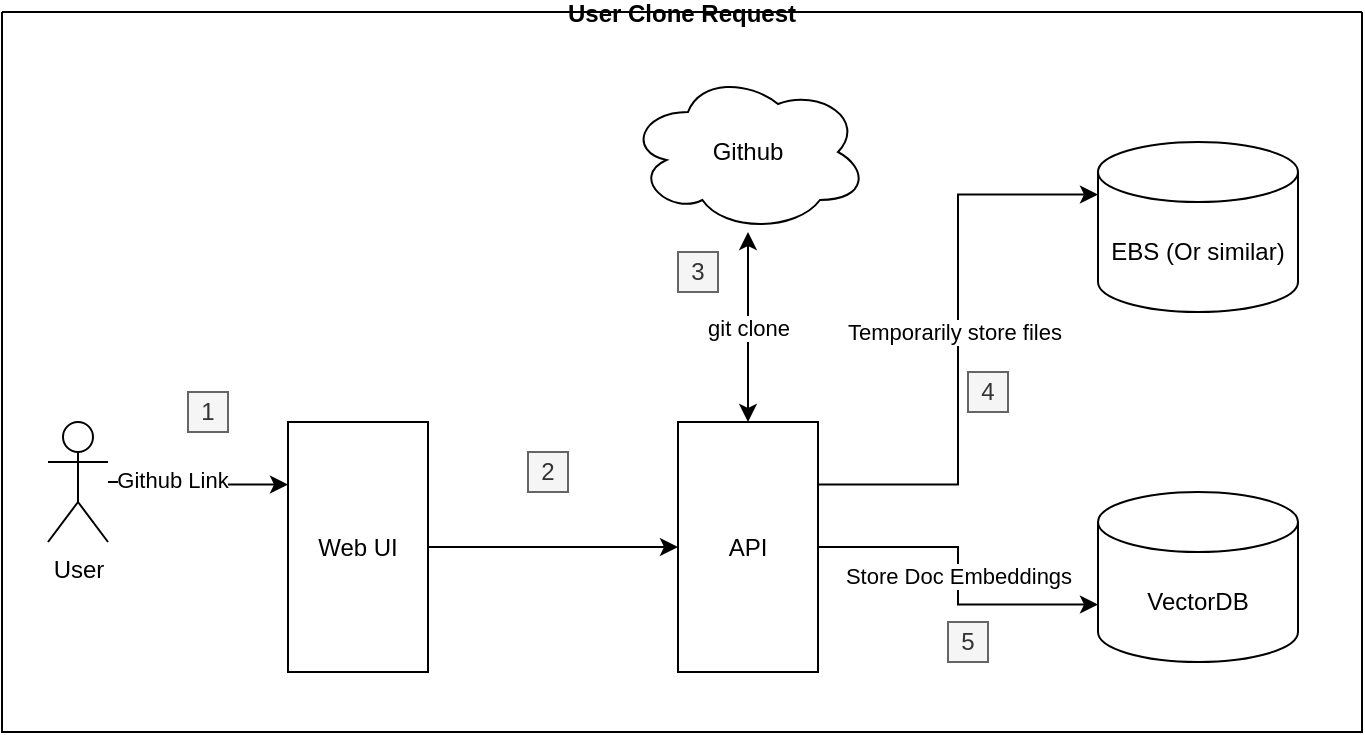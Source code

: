 <mxfile version="21.2.2" type="github">
  <diagram name="Page-1" id="VE2MQMf1Cz1SbEzJpy9g">
    <mxGraphModel dx="1290" dy="992" grid="1" gridSize="10" guides="1" tooltips="1" connect="1" arrows="1" fold="1" page="1" pageScale="1" pageWidth="850" pageHeight="1100" math="0" shadow="0">
      <root>
        <mxCell id="0" />
        <mxCell id="1" parent="0" />
        <mxCell id="qzh87ySjKNv8NM99BT4K-32" value="User Clone Request" style="swimlane;startSize=0;" vertex="1" parent="1">
          <mxGeometry x="90" y="30" width="680" height="360" as="geometry" />
        </mxCell>
        <mxCell id="qzh87ySjKNv8NM99BT4K-3" value="User" style="shape=umlActor;verticalLabelPosition=bottom;verticalAlign=top;html=1;outlineConnect=0;" vertex="1" parent="qzh87ySjKNv8NM99BT4K-32">
          <mxGeometry x="23" y="205" width="30" height="60" as="geometry" />
        </mxCell>
        <mxCell id="qzh87ySjKNv8NM99BT4K-8" value="Github" style="ellipse;shape=cloud;whiteSpace=wrap;html=1;" vertex="1" parent="qzh87ySjKNv8NM99BT4K-32">
          <mxGeometry x="313" y="30" width="120" height="80" as="geometry" />
        </mxCell>
        <mxCell id="qzh87ySjKNv8NM99BT4K-22" value="1" style="text;html=1;align=center;verticalAlign=middle;whiteSpace=wrap;rounded=0;fillColor=#f5f5f5;fontColor=#333333;strokeColor=#666666;" vertex="1" parent="qzh87ySjKNv8NM99BT4K-32">
          <mxGeometry x="93" y="190" width="20" height="20" as="geometry" />
        </mxCell>
        <mxCell id="qzh87ySjKNv8NM99BT4K-23" value="2" style="text;html=1;align=center;verticalAlign=middle;whiteSpace=wrap;rounded=0;fillColor=#f5f5f5;fontColor=#333333;strokeColor=#666666;" vertex="1" parent="qzh87ySjKNv8NM99BT4K-32">
          <mxGeometry x="263" y="220" width="20" height="20" as="geometry" />
        </mxCell>
        <mxCell id="qzh87ySjKNv8NM99BT4K-43" value="Store Doc Embeddings" style="edgeStyle=orthogonalEdgeStyle;rounded=0;orthogonalLoop=1;jettySize=auto;html=1;entryX=0;entryY=0;entryDx=0;entryDy=56.25;entryPerimeter=0;" edge="1" parent="qzh87ySjKNv8NM99BT4K-32" source="qzh87ySjKNv8NM99BT4K-7" target="qzh87ySjKNv8NM99BT4K-41">
          <mxGeometry relative="1" as="geometry" />
        </mxCell>
        <mxCell id="qzh87ySjKNv8NM99BT4K-7" value="API" style="rounded=0;whiteSpace=wrap;html=1;" vertex="1" parent="qzh87ySjKNv8NM99BT4K-32">
          <mxGeometry x="338" y="205" width="70" height="125" as="geometry" />
        </mxCell>
        <mxCell id="qzh87ySjKNv8NM99BT4K-5" style="edgeStyle=orthogonalEdgeStyle;rounded=0;orthogonalLoop=1;jettySize=auto;html=1;entryX=0;entryY=0.25;entryDx=0;entryDy=0;" edge="1" parent="qzh87ySjKNv8NM99BT4K-32" source="qzh87ySjKNv8NM99BT4K-3" target="qzh87ySjKNv8NM99BT4K-33">
          <mxGeometry relative="1" as="geometry">
            <mxPoint x="433" y="260" as="targetPoint" />
          </mxGeometry>
        </mxCell>
        <mxCell id="qzh87ySjKNv8NM99BT4K-6" value="Github Link" style="edgeLabel;html=1;align=center;verticalAlign=middle;resizable=0;points=[];" vertex="1" connectable="0" parent="qzh87ySjKNv8NM99BT4K-5">
          <mxGeometry x="-0.294" y="1" relative="1" as="geometry">
            <mxPoint as="offset" />
          </mxGeometry>
        </mxCell>
        <mxCell id="qzh87ySjKNv8NM99BT4K-11" value="git clone" style="edgeStyle=orthogonalEdgeStyle;rounded=0;orthogonalLoop=1;jettySize=auto;html=1;startArrow=classic;startFill=1;" edge="1" parent="qzh87ySjKNv8NM99BT4K-32" source="qzh87ySjKNv8NM99BT4K-7" target="qzh87ySjKNv8NM99BT4K-8">
          <mxGeometry relative="1" as="geometry" />
        </mxCell>
        <mxCell id="qzh87ySjKNv8NM99BT4K-24" value="EBS (Or similar)" style="shape=cylinder3;whiteSpace=wrap;html=1;boundedLbl=1;backgroundOutline=1;size=15;" vertex="1" parent="qzh87ySjKNv8NM99BT4K-32">
          <mxGeometry x="548" y="65" width="100" height="85" as="geometry" />
        </mxCell>
        <mxCell id="qzh87ySjKNv8NM99BT4K-27" style="edgeStyle=orthogonalEdgeStyle;rounded=0;orthogonalLoop=1;jettySize=auto;html=1;exitX=1;exitY=0.25;exitDx=0;exitDy=0;entryX=0;entryY=0;entryDx=0;entryDy=26.25;entryPerimeter=0;" edge="1" parent="qzh87ySjKNv8NM99BT4K-32" source="qzh87ySjKNv8NM99BT4K-7" target="qzh87ySjKNv8NM99BT4K-24">
          <mxGeometry relative="1" as="geometry" />
        </mxCell>
        <mxCell id="qzh87ySjKNv8NM99BT4K-28" value="Temporarily store files" style="edgeLabel;html=1;align=center;verticalAlign=middle;resizable=0;points=[];" vertex="1" connectable="0" parent="qzh87ySjKNv8NM99BT4K-27">
          <mxGeometry x="0.03" y="2" relative="1" as="geometry">
            <mxPoint as="offset" />
          </mxGeometry>
        </mxCell>
        <mxCell id="qzh87ySjKNv8NM99BT4K-29" value="4" style="text;html=1;align=center;verticalAlign=middle;whiteSpace=wrap;rounded=0;fillColor=#f5f5f5;fontColor=#333333;strokeColor=#666666;" vertex="1" parent="qzh87ySjKNv8NM99BT4K-32">
          <mxGeometry x="483" y="180" width="20" height="20" as="geometry" />
        </mxCell>
        <mxCell id="qzh87ySjKNv8NM99BT4K-37" style="edgeStyle=orthogonalEdgeStyle;rounded=0;orthogonalLoop=1;jettySize=auto;html=1;" edge="1" parent="qzh87ySjKNv8NM99BT4K-32" source="qzh87ySjKNv8NM99BT4K-33" target="qzh87ySjKNv8NM99BT4K-7">
          <mxGeometry relative="1" as="geometry" />
        </mxCell>
        <mxCell id="qzh87ySjKNv8NM99BT4K-33" value="Web UI" style="rounded=0;whiteSpace=wrap;html=1;" vertex="1" parent="qzh87ySjKNv8NM99BT4K-32">
          <mxGeometry x="143" y="205" width="70" height="125" as="geometry" />
        </mxCell>
        <mxCell id="qzh87ySjKNv8NM99BT4K-38" value="3" style="text;html=1;align=center;verticalAlign=middle;whiteSpace=wrap;rounded=0;fillColor=#f5f5f5;fontColor=#333333;strokeColor=#666666;" vertex="1" parent="qzh87ySjKNv8NM99BT4K-32">
          <mxGeometry x="338" y="120" width="20" height="20" as="geometry" />
        </mxCell>
        <mxCell id="qzh87ySjKNv8NM99BT4K-41" value="VectorDB" style="shape=cylinder3;whiteSpace=wrap;html=1;boundedLbl=1;backgroundOutline=1;size=15;" vertex="1" parent="qzh87ySjKNv8NM99BT4K-32">
          <mxGeometry x="548" y="240" width="100" height="85" as="geometry" />
        </mxCell>
        <mxCell id="qzh87ySjKNv8NM99BT4K-42" value="5" style="text;html=1;align=center;verticalAlign=middle;whiteSpace=wrap;rounded=0;fillColor=#f5f5f5;fontColor=#333333;strokeColor=#666666;" vertex="1" parent="qzh87ySjKNv8NM99BT4K-32">
          <mxGeometry x="473" y="305" width="20" height="20" as="geometry" />
        </mxCell>
      </root>
    </mxGraphModel>
  </diagram>
</mxfile>
